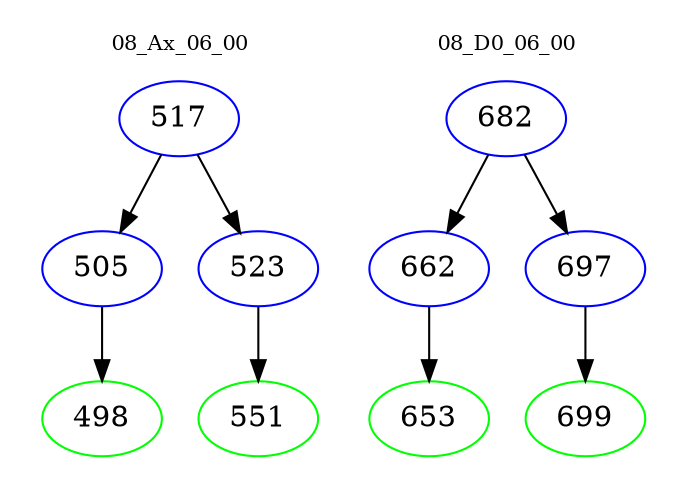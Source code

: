 digraph{
subgraph cluster_0 {
color = white
label = "08_Ax_06_00";
fontsize=10;
T0_517 [label="517", color="blue"]
T0_517 -> T0_505 [color="black"]
T0_505 [label="505", color="blue"]
T0_505 -> T0_498 [color="black"]
T0_498 [label="498", color="green"]
T0_517 -> T0_523 [color="black"]
T0_523 [label="523", color="blue"]
T0_523 -> T0_551 [color="black"]
T0_551 [label="551", color="green"]
}
subgraph cluster_1 {
color = white
label = "08_D0_06_00";
fontsize=10;
T1_682 [label="682", color="blue"]
T1_682 -> T1_662 [color="black"]
T1_662 [label="662", color="blue"]
T1_662 -> T1_653 [color="black"]
T1_653 [label="653", color="green"]
T1_682 -> T1_697 [color="black"]
T1_697 [label="697", color="blue"]
T1_697 -> T1_699 [color="black"]
T1_699 [label="699", color="green"]
}
}
